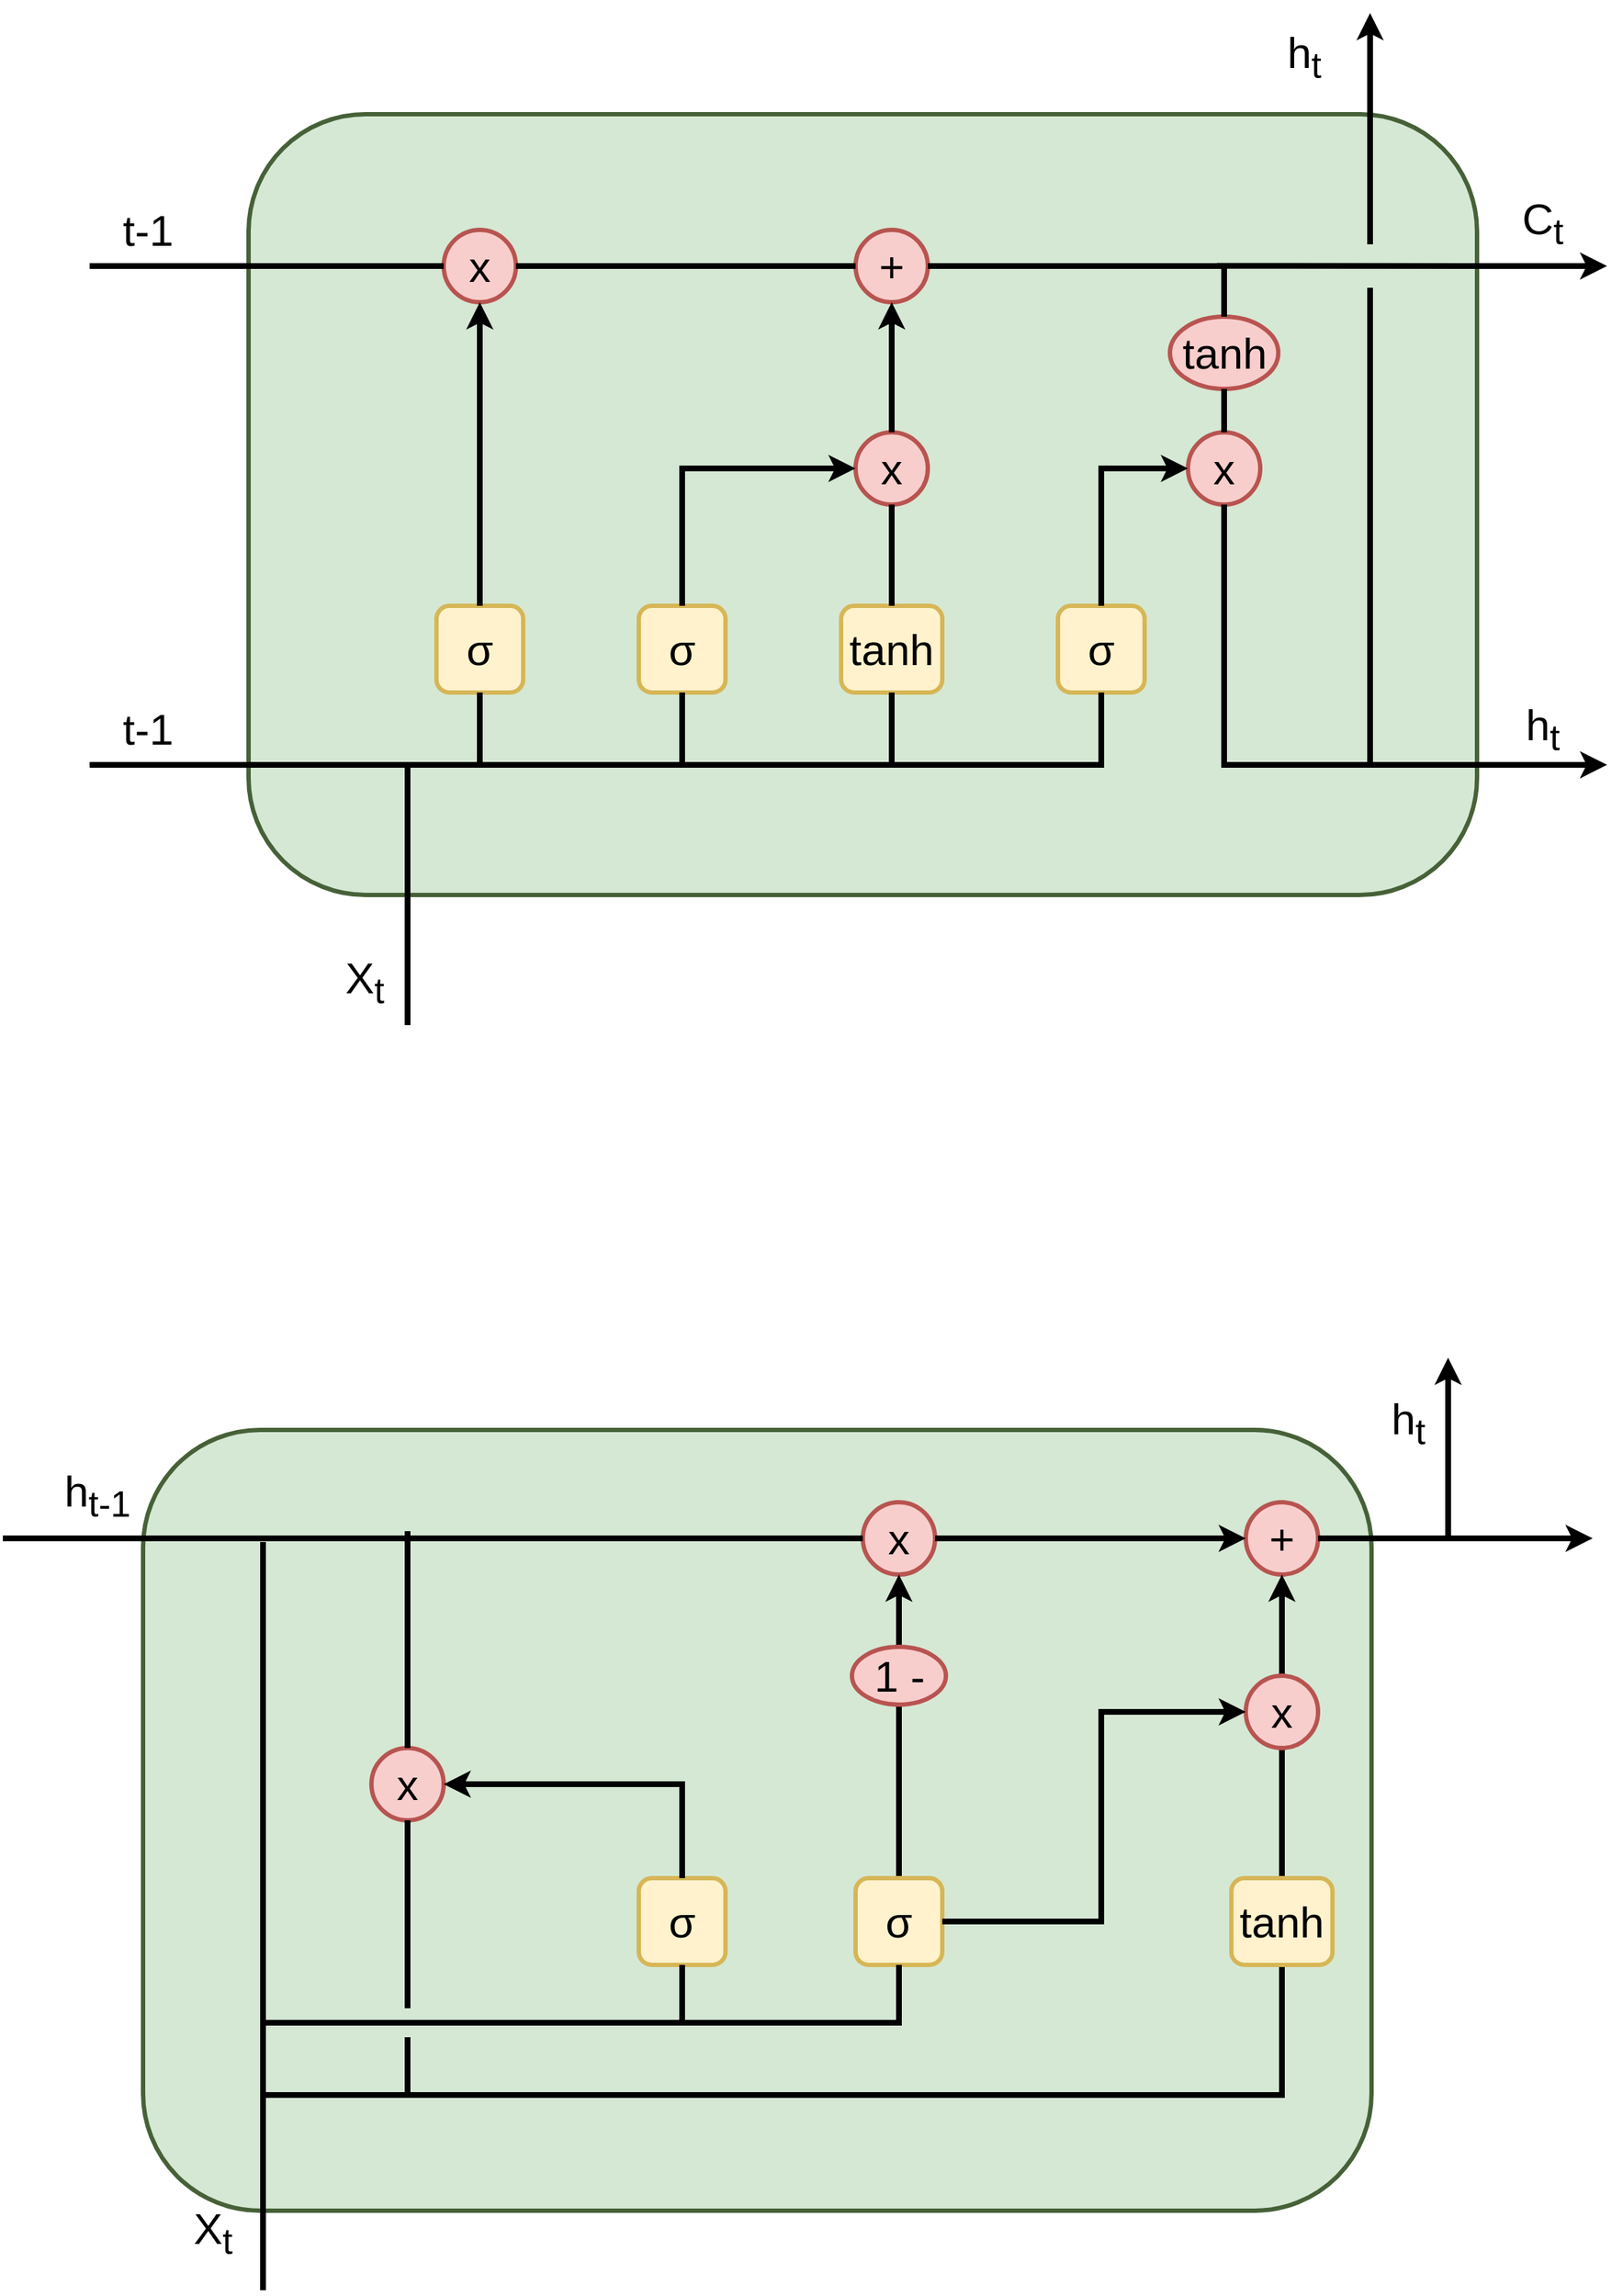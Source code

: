 <mxfile version="20.3.0" type="device"><diagram id="gCwSCF0qSGrBn7Q0omRJ" name="Página-1"><mxGraphModel dx="2889" dy="1217" grid="1" gridSize="10" guides="1" tooltips="1" connect="1" arrows="1" fold="1" page="1" pageScale="1" pageWidth="827" pageHeight="1169" math="0" shadow="0"><root><mxCell id="0"/><mxCell id="1" parent="0"/><mxCell id="xCRxJb3BFbDZ8yYYvWOc-1" value="" style="rounded=1;whiteSpace=wrap;html=1;fillColor=#d5e8d4;strokeColor=#466137;strokeWidth=3;" vertex="1" parent="1"><mxGeometry x="50" y="150" width="850" height="540" as="geometry"/></mxCell><mxCell id="xCRxJb3BFbDZ8yYYvWOc-2" value="&lt;span style=&quot;font-family: &amp;quot;Google Sans&amp;quot;, arial, sans-serif; text-align: left;&quot;&gt;&lt;font style=&quot;font-size: 30px;&quot;&gt;σ&lt;/font&gt;&lt;/span&gt;" style="rounded=1;whiteSpace=wrap;html=1;fillColor=#fff2cc;strokeColor=#d6b656;strokeWidth=3;" vertex="1" parent="1"><mxGeometry x="180" y="490" width="60" height="60" as="geometry"/></mxCell><mxCell id="xCRxJb3BFbDZ8yYYvWOc-4" value="" style="endArrow=none;html=1;rounded=0;fontColor=#000000;strokeWidth=4;" edge="1" parent="1" target="xCRxJb3BFbDZ8yYYvWOc-2"><mxGeometry width="50" height="50" relative="1" as="geometry"><mxPoint x="-60" y="600" as="sourcePoint"/><mxPoint x="365" y="520" as="targetPoint"/><Array as="points"><mxPoint x="210" y="600"/></Array></mxGeometry></mxCell><mxCell id="xCRxJb3BFbDZ8yYYvWOc-5" value="&lt;font style=&quot;font-size: 30px;&quot;&gt;x&lt;/font&gt;" style="ellipse;whiteSpace=wrap;html=1;aspect=fixed;labelBackgroundColor=none;fillColor=#f8cecc;strokeColor=#b85450;strokeWidth=3;" vertex="1" parent="1"><mxGeometry x="185" y="230" width="50" height="50" as="geometry"/></mxCell><mxCell id="xCRxJb3BFbDZ8yYYvWOc-6" value="&lt;span style=&quot;font-family: &amp;quot;Google Sans&amp;quot;, arial, sans-serif; text-align: left;&quot;&gt;&lt;font style=&quot;font-size: 30px;&quot;&gt;σ&lt;/font&gt;&lt;/span&gt;" style="rounded=1;whiteSpace=wrap;html=1;fillColor=#fff2cc;strokeColor=#d6b656;strokeWidth=3;" vertex="1" parent="1"><mxGeometry x="320" y="490" width="60" height="60" as="geometry"/></mxCell><mxCell id="xCRxJb3BFbDZ8yYYvWOc-7" value="&lt;span style=&quot;font-family: &amp;quot;Google Sans&amp;quot;, arial, sans-serif; text-align: left;&quot;&gt;&lt;font style=&quot;font-size: 30px;&quot;&gt;tanh&lt;/font&gt;&lt;/span&gt;" style="rounded=1;whiteSpace=wrap;html=1;fillColor=#fff2cc;strokeColor=#d6b656;strokeWidth=3;" vertex="1" parent="1"><mxGeometry x="460" y="490" width="70" height="60" as="geometry"/></mxCell><mxCell id="xCRxJb3BFbDZ8yYYvWOc-8" value="&lt;span style=&quot;font-family: &amp;quot;Google Sans&amp;quot;, arial, sans-serif; text-align: left;&quot;&gt;&lt;font style=&quot;font-size: 30px;&quot;&gt;σ&lt;/font&gt;&lt;/span&gt;" style="rounded=1;whiteSpace=wrap;html=1;fillColor=#fff2cc;strokeColor=#d6b656;strokeWidth=3;" vertex="1" parent="1"><mxGeometry x="610" y="490" width="60" height="60" as="geometry"/></mxCell><mxCell id="xCRxJb3BFbDZ8yYYvWOc-9" value="" style="endArrow=none;html=1;rounded=0;strokeWidth=4;fontSize=30;fontColor=#000000;" edge="1" parent="1"><mxGeometry width="50" height="50" relative="1" as="geometry"><mxPoint x="160" y="780" as="sourcePoint"/><mxPoint x="160" y="600" as="targetPoint"/></mxGeometry></mxCell><mxCell id="xCRxJb3BFbDZ8yYYvWOc-10" value="" style="endArrow=classic;html=1;rounded=0;strokeWidth=4;fontSize=30;fontColor=#000000;" edge="1" parent="1" source="xCRxJb3BFbDZ8yYYvWOc-2" target="xCRxJb3BFbDZ8yYYvWOc-5"><mxGeometry width="50" height="50" relative="1" as="geometry"><mxPoint x="-60" y="460" as="sourcePoint"/><mxPoint x="-10" y="410" as="targetPoint"/></mxGeometry></mxCell><mxCell id="xCRxJb3BFbDZ8yYYvWOc-11" value="" style="endArrow=none;html=1;rounded=0;strokeWidth=4;fontSize=30;fontColor=#000000;" edge="1" parent="1" target="xCRxJb3BFbDZ8yYYvWOc-5"><mxGeometry width="50" height="50" relative="1" as="geometry"><mxPoint x="-60" y="255" as="sourcePoint"/><mxPoint x="-30" y="260" as="targetPoint"/></mxGeometry></mxCell><mxCell id="xCRxJb3BFbDZ8yYYvWOc-12" value="&lt;font style=&quot;font-size: 30px;&quot;&gt;+&lt;/font&gt;" style="ellipse;whiteSpace=wrap;html=1;aspect=fixed;labelBackgroundColor=none;fillColor=#f8cecc;strokeColor=#b85450;strokeWidth=3;" vertex="1" parent="1"><mxGeometry x="470" y="230" width="50" height="50" as="geometry"/></mxCell><mxCell id="xCRxJb3BFbDZ8yYYvWOc-13" value="&lt;font style=&quot;font-size: 30px;&quot;&gt;x&lt;/font&gt;" style="ellipse;whiteSpace=wrap;html=1;aspect=fixed;labelBackgroundColor=none;fillColor=#f8cecc;strokeColor=#b85450;strokeWidth=3;" vertex="1" parent="1"><mxGeometry x="470" y="370" width="50" height="50" as="geometry"/></mxCell><mxCell id="xCRxJb3BFbDZ8yYYvWOc-14" value="" style="endArrow=none;html=1;rounded=0;strokeWidth=4;fontSize=30;fontColor=#000000;endFill=0;" edge="1" parent="1" target="xCRxJb3BFbDZ8yYYvWOc-8"><mxGeometry width="50" height="50" relative="1" as="geometry"><mxPoint x="210" y="600" as="sourcePoint"/><mxPoint x="430" y="760" as="targetPoint"/><Array as="points"><mxPoint x="640" y="600"/></Array></mxGeometry></mxCell><mxCell id="xCRxJb3BFbDZ8yYYvWOc-16" value="" style="endArrow=none;html=1;rounded=0;strokeWidth=4;fontSize=30;fontColor=#000000;" edge="1" parent="1" target="xCRxJb3BFbDZ8yYYvWOc-6"><mxGeometry width="50" height="50" relative="1" as="geometry"><mxPoint x="350" y="600" as="sourcePoint"/><mxPoint x="380" y="520" as="targetPoint"/></mxGeometry></mxCell><mxCell id="xCRxJb3BFbDZ8yYYvWOc-17" value="" style="endArrow=none;html=1;rounded=0;strokeWidth=4;fontSize=30;fontColor=#000000;" edge="1" parent="1" target="xCRxJb3BFbDZ8yYYvWOc-7"><mxGeometry width="50" height="50" relative="1" as="geometry"><mxPoint x="495" y="600" as="sourcePoint"/><mxPoint x="530" y="570" as="targetPoint"/></mxGeometry></mxCell><mxCell id="xCRxJb3BFbDZ8yYYvWOc-18" value="" style="endArrow=classic;html=1;rounded=0;strokeWidth=4;fontSize=30;fontColor=#000000;" edge="1" parent="1" source="xCRxJb3BFbDZ8yYYvWOc-6" target="xCRxJb3BFbDZ8yYYvWOc-13"><mxGeometry width="50" height="50" relative="1" as="geometry"><mxPoint x="350" y="460" as="sourcePoint"/><mxPoint x="400" y="410" as="targetPoint"/><Array as="points"><mxPoint x="350" y="395"/></Array></mxGeometry></mxCell><mxCell id="xCRxJb3BFbDZ8yYYvWOc-19" value="" style="endArrow=none;html=1;rounded=0;strokeWidth=4;fontSize=30;fontColor=#000000;" edge="1" parent="1" source="xCRxJb3BFbDZ8yYYvWOc-7" target="xCRxJb3BFbDZ8yYYvWOc-13"><mxGeometry width="50" height="50" relative="1" as="geometry"><mxPoint x="500" y="470" as="sourcePoint"/><mxPoint x="550" y="420" as="targetPoint"/></mxGeometry></mxCell><mxCell id="xCRxJb3BFbDZ8yYYvWOc-20" value="" style="endArrow=classic;html=1;rounded=0;strokeWidth=4;fontSize=30;fontColor=#000000;" edge="1" parent="1" source="xCRxJb3BFbDZ8yYYvWOc-13" target="xCRxJb3BFbDZ8yYYvWOc-12"><mxGeometry width="50" height="50" relative="1" as="geometry"><mxPoint x="440" y="370" as="sourcePoint"/><mxPoint x="490" y="320" as="targetPoint"/></mxGeometry></mxCell><mxCell id="xCRxJb3BFbDZ8yYYvWOc-21" value="" style="endArrow=none;html=1;rounded=0;strokeWidth=4;fontSize=30;fontColor=#000000;" edge="1" parent="1" source="xCRxJb3BFbDZ8yYYvWOc-5" target="xCRxJb3BFbDZ8yYYvWOc-12"><mxGeometry width="50" height="50" relative="1" as="geometry"><mxPoint x="310" y="310" as="sourcePoint"/><mxPoint x="360" y="260" as="targetPoint"/></mxGeometry></mxCell><mxCell id="xCRxJb3BFbDZ8yYYvWOc-23" value="&lt;font style=&quot;font-size: 30px;&quot;&gt;x&lt;/font&gt;" style="ellipse;whiteSpace=wrap;html=1;aspect=fixed;labelBackgroundColor=none;fillColor=#f8cecc;strokeColor=#b85450;strokeWidth=3;" vertex="1" parent="1"><mxGeometry x="700" y="370" width="50" height="50" as="geometry"/></mxCell><mxCell id="xCRxJb3BFbDZ8yYYvWOc-24" value="" style="endArrow=classic;html=1;rounded=0;strokeWidth=4;fontSize=30;fontColor=#000000;" edge="1" parent="1" source="xCRxJb3BFbDZ8yYYvWOc-8" target="xCRxJb3BFbDZ8yYYvWOc-23"><mxGeometry width="50" height="50" relative="1" as="geometry"><mxPoint x="620" y="480" as="sourcePoint"/><mxPoint x="670" y="430" as="targetPoint"/><Array as="points"><mxPoint x="640" y="395"/></Array></mxGeometry></mxCell><mxCell id="xCRxJb3BFbDZ8yYYvWOc-26" value="tanh" style="ellipse;whiteSpace=wrap;html=1;labelBackgroundColor=none;strokeColor=#b85450;strokeWidth=3;fontSize=30;fillColor=#f8cecc;" vertex="1" parent="1"><mxGeometry x="687.5" y="290" width="75" height="50" as="geometry"/></mxCell><mxCell id="xCRxJb3BFbDZ8yYYvWOc-27" value="" style="endArrow=none;html=1;rounded=0;strokeWidth=4;fontSize=30;fontColor=#000000;exitX=0.5;exitY=0;exitDx=0;exitDy=0;" edge="1" parent="1" source="xCRxJb3BFbDZ8yYYvWOc-23" target="xCRxJb3BFbDZ8yYYvWOc-26"><mxGeometry width="50" height="50" relative="1" as="geometry"><mxPoint x="720" y="410" as="sourcePoint"/><mxPoint x="770" y="360" as="targetPoint"/></mxGeometry></mxCell><mxCell id="xCRxJb3BFbDZ8yYYvWOc-30" value="" style="endArrow=none;html=1;rounded=0;strokeWidth=4;fontSize=30;fontColor=#000000;entryX=0.5;entryY=0;entryDx=0;entryDy=0;" edge="1" parent="1" source="xCRxJb3BFbDZ8yYYvWOc-12" target="xCRxJb3BFbDZ8yYYvWOc-26"><mxGeometry width="50" height="50" relative="1" as="geometry"><mxPoint x="670" y="270" as="sourcePoint"/><mxPoint x="720" y="220" as="targetPoint"/><Array as="points"><mxPoint x="725" y="255"/></Array></mxGeometry></mxCell><mxCell id="xCRxJb3BFbDZ8yYYvWOc-31" value="" style="endArrow=classic;html=1;rounded=0;strokeWidth=4;fontSize=30;fontColor=#000000;" edge="1" parent="1"><mxGeometry width="50" height="50" relative="1" as="geometry"><mxPoint x="720" y="254.86" as="sourcePoint"/><mxPoint x="990" y="255" as="targetPoint"/></mxGeometry></mxCell><mxCell id="xCRxJb3BFbDZ8yYYvWOc-32" value="" style="endArrow=classic;html=1;rounded=0;strokeWidth=4;fontSize=30;fontColor=#000000;" edge="1" parent="1" source="xCRxJb3BFbDZ8yYYvWOc-23"><mxGeometry width="50" height="50" relative="1" as="geometry"><mxPoint x="990" y="510" as="sourcePoint"/><mxPoint x="990" y="600" as="targetPoint"/><Array as="points"><mxPoint x="725" y="600"/></Array></mxGeometry></mxCell><mxCell id="xCRxJb3BFbDZ8yYYvWOc-33" value="" style="endArrow=none;html=1;rounded=0;strokeWidth=4;fontSize=30;fontColor=#000000;" edge="1" parent="1"><mxGeometry width="50" height="50" relative="1" as="geometry"><mxPoint x="826" y="270" as="sourcePoint"/><mxPoint x="826" y="600" as="targetPoint"/></mxGeometry></mxCell><mxCell id="xCRxJb3BFbDZ8yYYvWOc-34" value="" style="endArrow=classic;html=1;rounded=0;strokeWidth=4;fontSize=30;fontColor=#000000;" edge="1" parent="1"><mxGeometry width="50" height="50" relative="1" as="geometry"><mxPoint x="826" y="240" as="sourcePoint"/><mxPoint x="826" y="80" as="targetPoint"/></mxGeometry></mxCell><mxCell id="xCRxJb3BFbDZ8yYYvWOc-35" value="t-1" style="text;html=1;align=center;verticalAlign=middle;resizable=0;points=[];autosize=1;strokeColor=none;fillColor=none;fontSize=30;fontColor=#000000;" vertex="1" parent="1"><mxGeometry x="-50" y="550" width="60" height="50" as="geometry"/></mxCell><mxCell id="xCRxJb3BFbDZ8yYYvWOc-36" value="t-1" style="text;html=1;align=center;verticalAlign=middle;resizable=0;points=[];autosize=1;strokeColor=none;fillColor=none;fontSize=30;fontColor=#000000;" vertex="1" parent="1"><mxGeometry x="-50" y="205" width="60" height="50" as="geometry"/></mxCell><mxCell id="xCRxJb3BFbDZ8yYYvWOc-37" value="X&lt;sub&gt;t&lt;/sub&gt;" style="text;html=1;align=center;verticalAlign=middle;resizable=0;points=[];autosize=1;strokeColor=none;fillColor=none;fontSize=30;fontColor=#000000;" vertex="1" parent="1"><mxGeometry x="105" y="725" width="50" height="50" as="geometry"/></mxCell><mxCell id="xCRxJb3BFbDZ8yYYvWOc-38" value="h&lt;sub&gt;t&lt;/sub&gt;" style="text;html=1;align=center;verticalAlign=middle;resizable=0;points=[];autosize=1;strokeColor=none;fillColor=none;fontSize=30;fontColor=#000000;" vertex="1" parent="1"><mxGeometry x="755" y="85" width="50" height="50" as="geometry"/></mxCell><mxCell id="xCRxJb3BFbDZ8yYYvWOc-39" value="h&lt;sub&gt;t&lt;/sub&gt;" style="text;html=1;align=center;verticalAlign=middle;resizable=0;points=[];autosize=1;strokeColor=none;fillColor=none;fontSize=30;fontColor=#000000;" vertex="1" parent="1"><mxGeometry x="920" y="550" width="50" height="50" as="geometry"/></mxCell><mxCell id="xCRxJb3BFbDZ8yYYvWOc-40" value="C&lt;sub&gt;t&lt;/sub&gt;" style="text;html=1;align=center;verticalAlign=middle;resizable=0;points=[];autosize=1;strokeColor=none;fillColor=none;fontSize=30;fontColor=#000000;" vertex="1" parent="1"><mxGeometry x="920" y="200" width="50" height="50" as="geometry"/></mxCell><mxCell id="xCRxJb3BFbDZ8yYYvWOc-41" value="" style="rounded=1;whiteSpace=wrap;html=1;fillColor=#d5e8d4;strokeColor=#466137;strokeWidth=3;" vertex="1" parent="1"><mxGeometry x="-23" y="1060" width="850" height="540" as="geometry"/></mxCell><mxCell id="xCRxJb3BFbDZ8yYYvWOc-44" value="&lt;font style=&quot;font-size: 30px;&quot;&gt;x&lt;/font&gt;" style="ellipse;whiteSpace=wrap;html=1;aspect=fixed;labelBackgroundColor=none;fillColor=#f8cecc;strokeColor=#b85450;strokeWidth=3;" vertex="1" parent="1"><mxGeometry x="135" y="1280" width="50" height="50" as="geometry"/></mxCell><mxCell id="xCRxJb3BFbDZ8yYYvWOc-45" value="&lt;span style=&quot;font-family: &amp;quot;Google Sans&amp;quot;, arial, sans-serif; font-size: 30px; text-align: left;&quot;&gt;σ&lt;/span&gt;" style="rounded=1;whiteSpace=wrap;html=1;fillColor=#fff2cc;strokeColor=#d6b656;strokeWidth=3;" vertex="1" parent="1"><mxGeometry x="320" y="1370" width="60" height="60" as="geometry"/></mxCell><mxCell id="xCRxJb3BFbDZ8yYYvWOc-80" style="edgeStyle=orthogonalEdgeStyle;rounded=0;orthogonalLoop=1;jettySize=auto;html=1;strokeWidth=4;fontSize=30;fontColor=#000000;endArrow=none;endFill=0;" edge="1" parent="1" source="xCRxJb3BFbDZ8yYYvWOc-46" target="xCRxJb3BFbDZ8yYYvWOc-78"><mxGeometry relative="1" as="geometry"/></mxCell><mxCell id="xCRxJb3BFbDZ8yYYvWOc-46" value="&lt;span style=&quot;font-family: &amp;quot;Google Sans&amp;quot;, arial, sans-serif; font-size: 30px; text-align: left;&quot;&gt;σ&lt;/span&gt;" style="rounded=1;whiteSpace=wrap;html=1;fillColor=#fff2cc;strokeColor=#d6b656;strokeWidth=3;" vertex="1" parent="1"><mxGeometry x="470" y="1370" width="60" height="60" as="geometry"/></mxCell><mxCell id="xCRxJb3BFbDZ8yYYvWOc-83" style="edgeStyle=orthogonalEdgeStyle;rounded=0;orthogonalLoop=1;jettySize=auto;html=1;strokeWidth=4;fontSize=30;fontColor=#000000;endArrow=none;endFill=0;startArrow=none;startFill=0;" edge="1" parent="1" source="xCRxJb3BFbDZ8yYYvWOc-47"><mxGeometry relative="1" as="geometry"><mxPoint x="160" y="1520" as="targetPoint"/><Array as="points"><mxPoint x="765" y="1520"/></Array></mxGeometry></mxCell><mxCell id="xCRxJb3BFbDZ8yYYvWOc-84" style="edgeStyle=orthogonalEdgeStyle;rounded=0;orthogonalLoop=1;jettySize=auto;html=1;strokeWidth=4;fontSize=30;fontColor=#000000;startArrow=none;startFill=0;endArrow=none;endFill=0;" edge="1" parent="1" source="xCRxJb3BFbDZ8yYYvWOc-47" target="xCRxJb3BFbDZ8yYYvWOc-60"><mxGeometry relative="1" as="geometry"/></mxCell><mxCell id="xCRxJb3BFbDZ8yYYvWOc-47" value="&lt;span style=&quot;font-family: &amp;quot;Google Sans&amp;quot;, arial, sans-serif; text-align: left;&quot;&gt;&lt;font style=&quot;font-size: 30px;&quot;&gt;tanh&lt;/font&gt;&lt;/span&gt;" style="rounded=1;whiteSpace=wrap;html=1;fillColor=#fff2cc;strokeColor=#d6b656;strokeWidth=3;" vertex="1" parent="1"><mxGeometry x="730" y="1370" width="70" height="60" as="geometry"/></mxCell><mxCell id="xCRxJb3BFbDZ8yYYvWOc-48" value="" style="endArrow=none;html=1;rounded=0;strokeWidth=4;fontSize=30;fontColor=#000000;endFill=0;" edge="1" parent="1"><mxGeometry width="50" height="50" relative="1" as="geometry"><mxPoint x="60" y="1655" as="sourcePoint"/><mxPoint x="60" y="1470" as="targetPoint"/><Array as="points"><mxPoint x="60" y="1545"/></Array></mxGeometry></mxCell><mxCell id="xCRxJb3BFbDZ8yYYvWOc-51" value="&lt;font style=&quot;font-size: 30px;&quot;&gt;+&lt;/font&gt;" style="ellipse;whiteSpace=wrap;html=1;aspect=fixed;labelBackgroundColor=none;fillColor=#f8cecc;strokeColor=#b85450;strokeWidth=3;" vertex="1" parent="1"><mxGeometry x="740" y="1110" width="50" height="50" as="geometry"/></mxCell><mxCell id="xCRxJb3BFbDZ8yYYvWOc-52" value="&lt;font style=&quot;font-size: 30px;&quot;&gt;x&lt;/font&gt;" style="ellipse;whiteSpace=wrap;html=1;aspect=fixed;labelBackgroundColor=none;fillColor=#f8cecc;strokeColor=#b85450;strokeWidth=3;" vertex="1" parent="1"><mxGeometry x="475" y="1110" width="50" height="50" as="geometry"/></mxCell><mxCell id="xCRxJb3BFbDZ8yYYvWOc-55" value="" style="endArrow=none;html=1;rounded=0;strokeWidth=4;fontSize=30;fontColor=#000000;entryX=0.5;entryY=1;entryDx=0;entryDy=0;" edge="1" parent="1" target="xCRxJb3BFbDZ8yYYvWOc-46"><mxGeometry width="50" height="50" relative="1" as="geometry"><mxPoint x="350" y="1470" as="sourcePoint"/><mxPoint x="540" y="1450" as="targetPoint"/><Array as="points"><mxPoint x="500" y="1470"/></Array></mxGeometry></mxCell><mxCell id="xCRxJb3BFbDZ8yYYvWOc-56" value="" style="endArrow=classic;html=1;rounded=0;strokeWidth=4;fontSize=30;fontColor=#000000;" edge="1" parent="1" source="xCRxJb3BFbDZ8yYYvWOc-45" target="xCRxJb3BFbDZ8yYYvWOc-44"><mxGeometry width="50" height="50" relative="1" as="geometry"><mxPoint x="360" y="1340" as="sourcePoint"/><mxPoint x="410" y="1290" as="targetPoint"/><Array as="points"><mxPoint x="350" y="1305"/></Array></mxGeometry></mxCell><mxCell id="xCRxJb3BFbDZ8yYYvWOc-58" value="" style="endArrow=classic;html=1;rounded=0;strokeWidth=4;fontSize=30;fontColor=#000000;" edge="1" parent="1" source="xCRxJb3BFbDZ8yYYvWOc-52" target="xCRxJb3BFbDZ8yYYvWOc-51"><mxGeometry width="50" height="50" relative="1" as="geometry"><mxPoint x="450" y="1250" as="sourcePoint"/><mxPoint x="500" y="1200" as="targetPoint"/></mxGeometry></mxCell><mxCell id="xCRxJb3BFbDZ8yYYvWOc-75" style="edgeStyle=orthogonalEdgeStyle;rounded=0;orthogonalLoop=1;jettySize=auto;html=1;strokeWidth=4;fontSize=30;fontColor=#000000;endArrow=classic;endFill=1;" edge="1" parent="1" source="xCRxJb3BFbDZ8yYYvWOc-60" target="xCRxJb3BFbDZ8yYYvWOc-51"><mxGeometry relative="1" as="geometry"/></mxCell><mxCell id="xCRxJb3BFbDZ8yYYvWOc-60" value="&lt;font style=&quot;font-size: 30px;&quot;&gt;x&lt;/font&gt;" style="ellipse;whiteSpace=wrap;html=1;aspect=fixed;labelBackgroundColor=none;fillColor=#f8cecc;strokeColor=#b85450;strokeWidth=3;" vertex="1" parent="1"><mxGeometry x="740" y="1230" width="50" height="50" as="geometry"/></mxCell><mxCell id="xCRxJb3BFbDZ8yYYvWOc-65" value="" style="endArrow=classic;html=1;rounded=0;strokeWidth=4;fontSize=30;fontColor=#000000;" edge="1" parent="1" source="xCRxJb3BFbDZ8yYYvWOc-51"><mxGeometry width="50" height="50" relative="1" as="geometry"><mxPoint x="840" y="1135" as="sourcePoint"/><mxPoint x="980" y="1135" as="targetPoint"/></mxGeometry></mxCell><mxCell id="xCRxJb3BFbDZ8yYYvWOc-68" value="" style="endArrow=classic;html=1;rounded=0;strokeWidth=4;fontSize=30;fontColor=#000000;" edge="1" parent="1" source="xCRxJb3BFbDZ8yYYvWOc-51"><mxGeometry width="50" height="50" relative="1" as="geometry"><mxPoint x="836" y="1135" as="sourcePoint"/><mxPoint x="880" y="1010" as="targetPoint"/><Array as="points"><mxPoint x="880" y="1135"/></Array></mxGeometry></mxCell><mxCell id="xCRxJb3BFbDZ8yYYvWOc-70" value="h&lt;sub&gt;t-1&lt;/sub&gt;" style="text;html=1;align=center;verticalAlign=middle;resizable=0;points=[];autosize=1;strokeColor=none;fillColor=none;fontSize=30;fontColor=#000000;" vertex="1" parent="1"><mxGeometry x="-90" y="1080" width="70" height="50" as="geometry"/></mxCell><mxCell id="xCRxJb3BFbDZ8yYYvWOc-71" value="X&lt;sub&gt;t&lt;/sub&gt;" style="text;html=1;align=center;verticalAlign=middle;resizable=0;points=[];autosize=1;strokeColor=none;fillColor=none;fontSize=30;fontColor=#000000;" vertex="1" parent="1"><mxGeometry y="1590" width="50" height="50" as="geometry"/></mxCell><mxCell id="xCRxJb3BFbDZ8yYYvWOc-72" value="h&lt;sub&gt;t&lt;/sub&gt;" style="text;html=1;align=center;verticalAlign=middle;resizable=0;points=[];autosize=1;strokeColor=none;fillColor=none;fontSize=30;fontColor=#000000;" vertex="1" parent="1"><mxGeometry x="827" y="1030" width="50" height="50" as="geometry"/></mxCell><mxCell id="xCRxJb3BFbDZ8yYYvWOc-76" value="" style="endArrow=none;html=1;rounded=0;strokeWidth=4;fontSize=30;fontColor=#000000;" edge="1" parent="1" target="xCRxJb3BFbDZ8yYYvWOc-52"><mxGeometry width="50" height="50" relative="1" as="geometry"><mxPoint x="-120" y="1135" as="sourcePoint"/><mxPoint x="-10" y="1140" as="targetPoint"/></mxGeometry></mxCell><mxCell id="xCRxJb3BFbDZ8yYYvWOc-77" value="" style="endArrow=none;html=1;rounded=0;strokeWidth=4;fontSize=30;fontColor=#000000;entryX=0.5;entryY=1;entryDx=0;entryDy=0;" edge="1" parent="1" target="xCRxJb3BFbDZ8yYYvWOc-45"><mxGeometry width="50" height="50" relative="1" as="geometry"><mxPoint x="170" y="1470" as="sourcePoint"/><mxPoint x="315" y="1469.71" as="targetPoint"/><Array as="points"><mxPoint x="300" y="1470"/><mxPoint x="350" y="1470"/></Array></mxGeometry></mxCell><mxCell id="xCRxJb3BFbDZ8yYYvWOc-81" style="edgeStyle=orthogonalEdgeStyle;rounded=0;orthogonalLoop=1;jettySize=auto;html=1;strokeWidth=4;fontSize=30;fontColor=#000000;endArrow=classic;endFill=1;" edge="1" parent="1" source="xCRxJb3BFbDZ8yYYvWOc-78" target="xCRxJb3BFbDZ8yYYvWOc-52"><mxGeometry relative="1" as="geometry"/></mxCell><mxCell id="xCRxJb3BFbDZ8yYYvWOc-78" value="1 -" style="ellipse;whiteSpace=wrap;html=1;labelBackgroundColor=none;strokeColor=#b85450;strokeWidth=3;fontSize=30;fillColor=#f8cecc;" vertex="1" parent="1"><mxGeometry x="467.5" y="1210" width="65" height="40" as="geometry"/></mxCell><mxCell id="xCRxJb3BFbDZ8yYYvWOc-82" value="" style="endArrow=classic;html=1;rounded=0;strokeWidth=4;fontSize=30;fontColor=#000000;" edge="1" parent="1" source="xCRxJb3BFbDZ8yYYvWOc-46" target="xCRxJb3BFbDZ8yYYvWOc-60"><mxGeometry width="50" height="50" relative="1" as="geometry"><mxPoint x="580" y="1370" as="sourcePoint"/><mxPoint x="630" y="1320" as="targetPoint"/><Array as="points"><mxPoint x="640" y="1400"/><mxPoint x="640" y="1255"/></Array></mxGeometry></mxCell><mxCell id="xCRxJb3BFbDZ8yYYvWOc-86" value="" style="endArrow=none;html=1;rounded=0;strokeWidth=4;fontSize=30;fontColor=#000000;exitX=0.5;exitY=0;exitDx=0;exitDy=0;" edge="1" parent="1" source="xCRxJb3BFbDZ8yYYvWOc-44"><mxGeometry width="50" height="50" relative="1" as="geometry"><mxPoint x="165" y="1280" as="sourcePoint"/><mxPoint x="160" y="1130" as="targetPoint"/></mxGeometry></mxCell><mxCell id="xCRxJb3BFbDZ8yYYvWOc-87" value="" style="endArrow=none;html=1;rounded=0;strokeWidth=4;fontSize=30;fontColor=#000000;" edge="1" parent="1"><mxGeometry width="50" height="50" relative="1" as="geometry"><mxPoint x="180" y="1470" as="sourcePoint"/><mxPoint x="60" y="1137.5" as="targetPoint"/><Array as="points"><mxPoint x="60" y="1470"/></Array></mxGeometry></mxCell><mxCell id="xCRxJb3BFbDZ8yYYvWOc-89" value="" style="endArrow=none;html=1;rounded=0;strokeWidth=4;fontSize=30;fontColor=#000000;" edge="1" parent="1"><mxGeometry width="50" height="50" relative="1" as="geometry"><mxPoint x="60" y="1520" as="sourcePoint"/><mxPoint x="160" y="1480" as="targetPoint"/><Array as="points"><mxPoint x="160" y="1520"/></Array></mxGeometry></mxCell><mxCell id="xCRxJb3BFbDZ8yYYvWOc-95" value="" style="endArrow=none;html=1;rounded=0;strokeWidth=4;fontSize=30;fontColor=#000000;" edge="1" parent="1" target="xCRxJb3BFbDZ8yYYvWOc-44"><mxGeometry width="50" height="50" relative="1" as="geometry"><mxPoint x="160" y="1460" as="sourcePoint"/><mxPoint x="160" y="1340" as="targetPoint"/></mxGeometry></mxCell></root></mxGraphModel></diagram></mxfile>